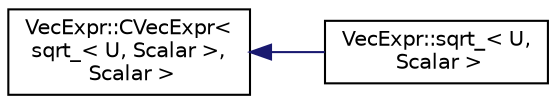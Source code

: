 digraph "Graphical Class Hierarchy"
{
 // LATEX_PDF_SIZE
  edge [fontname="Helvetica",fontsize="10",labelfontname="Helvetica",labelfontsize="10"];
  node [fontname="Helvetica",fontsize="10",shape=record];
  rankdir="LR";
  Node0 [label="VecExpr::CVecExpr\<\l sqrt_\< U, Scalar \>,\l Scalar \>",height=0.2,width=0.4,color="black", fillcolor="white", style="filled",URL="$classVecExpr_1_1CVecExpr.html",tooltip=" "];
  Node0 -> Node1 [dir="back",color="midnightblue",fontsize="10",style="solid",fontname="Helvetica"];
  Node1 [label="VecExpr::sqrt_\< U,\l Scalar \>",height=0.2,width=0.4,color="black", fillcolor="white", style="filled",URL="$classVecExpr_1_1sqrt__.html",tooltip=" "];
}
